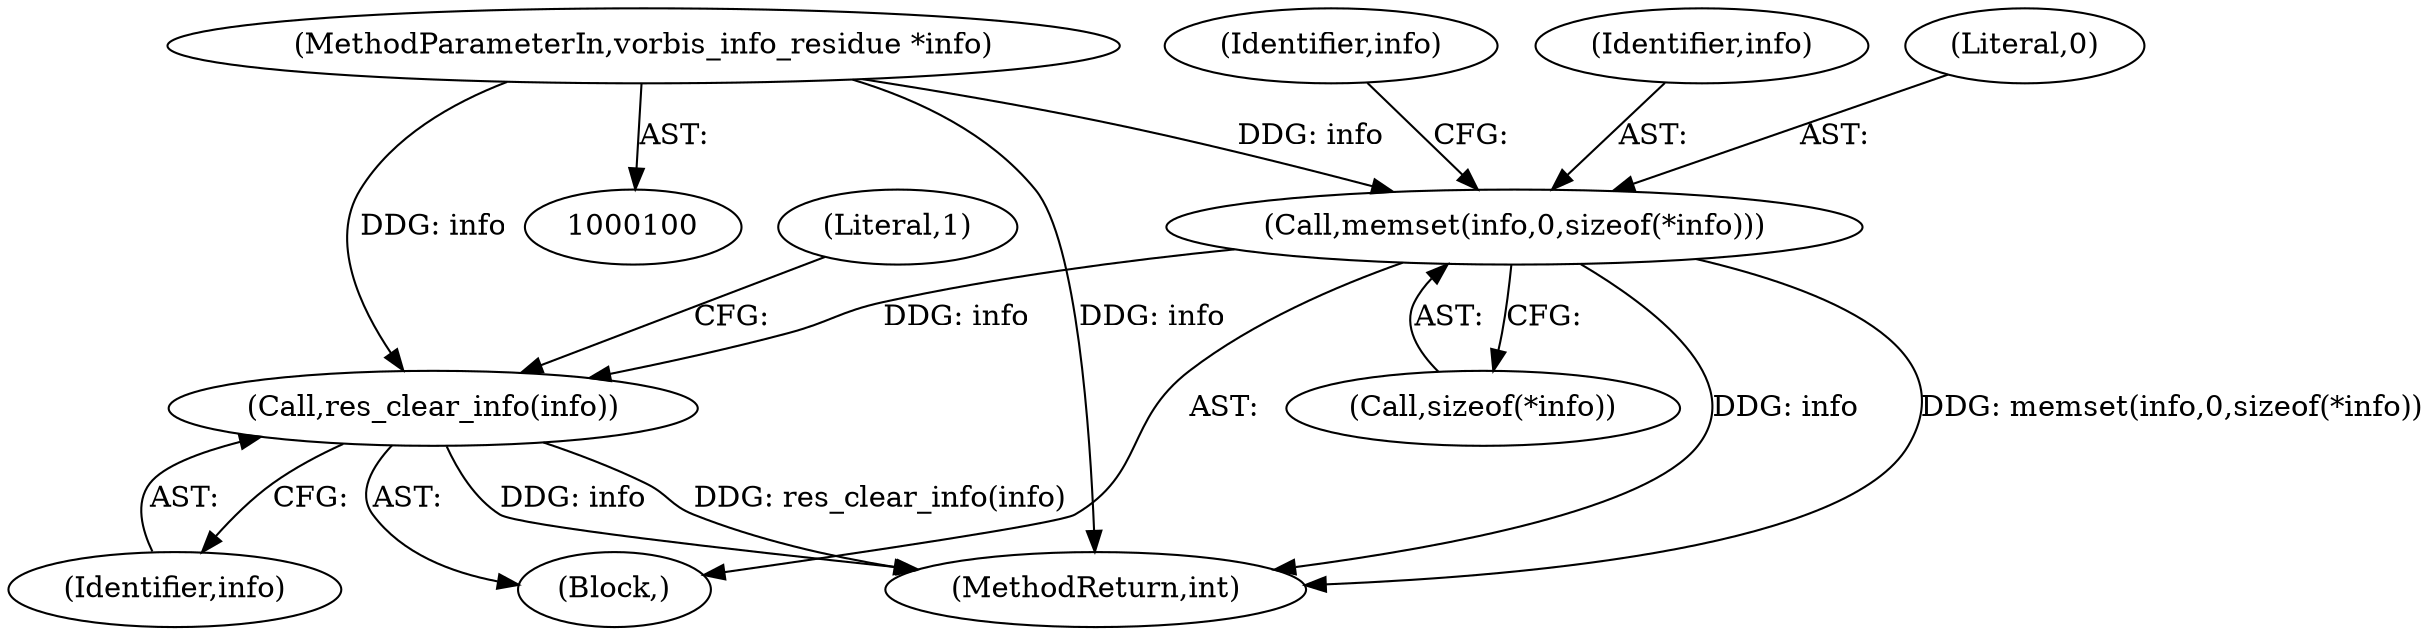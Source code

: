 digraph "0_Android_eeb4e45d5683f88488c083ecf142dc89bc3f0b47_9@API" {
"1000115" [label="(Call,memset(info,0,sizeof(*info)))"];
"1000101" [label="(MethodParameterIn,vorbis_info_residue *info)"];
"1000352" [label="(Call,res_clear_info(info))"];
"1000116" [label="(Identifier,info)"];
"1000117" [label="(Literal,0)"];
"1000115" [label="(Call,memset(info,0,sizeof(*info)))"];
"1000352" [label="(Call,res_clear_info(info))"];
"1000355" [label="(Literal,1)"];
"1000353" [label="(Identifier,info)"];
"1000356" [label="(MethodReturn,int)"];
"1000101" [label="(MethodParameterIn,vorbis_info_residue *info)"];
"1000104" [label="(Block,)"];
"1000118" [label="(Call,sizeof(*info))"];
"1000123" [label="(Identifier,info)"];
"1000115" -> "1000104"  [label="AST: "];
"1000115" -> "1000118"  [label="CFG: "];
"1000116" -> "1000115"  [label="AST: "];
"1000117" -> "1000115"  [label="AST: "];
"1000118" -> "1000115"  [label="AST: "];
"1000123" -> "1000115"  [label="CFG: "];
"1000115" -> "1000356"  [label="DDG: memset(info,0,sizeof(*info))"];
"1000115" -> "1000356"  [label="DDG: info"];
"1000101" -> "1000115"  [label="DDG: info"];
"1000115" -> "1000352"  [label="DDG: info"];
"1000101" -> "1000100"  [label="AST: "];
"1000101" -> "1000356"  [label="DDG: info"];
"1000101" -> "1000352"  [label="DDG: info"];
"1000352" -> "1000104"  [label="AST: "];
"1000352" -> "1000353"  [label="CFG: "];
"1000353" -> "1000352"  [label="AST: "];
"1000355" -> "1000352"  [label="CFG: "];
"1000352" -> "1000356"  [label="DDG: info"];
"1000352" -> "1000356"  [label="DDG: res_clear_info(info)"];
}
